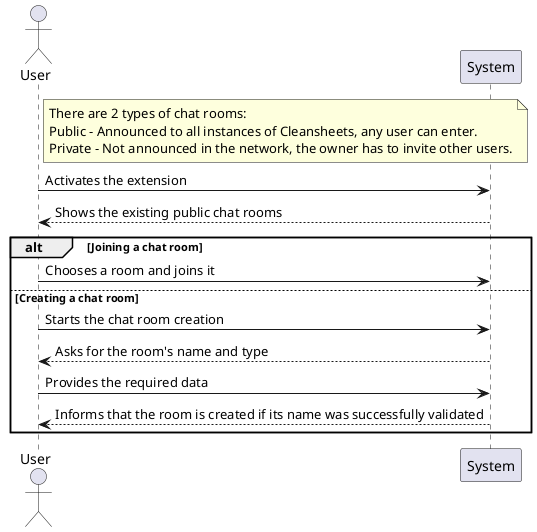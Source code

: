@startuml ipc_05_3_flow.png
actor User

note right of User
    There are 2 types of chat rooms:
    Public - Announced to all instances of Cleansheets, any user can enter.
    Private - Not announced in the network, the owner has to invite other users.
end note

User -> System: Activates the extension
System --> User: Shows the existing public chat rooms
alt Joining a chat room
    User -> System: Chooses a room and joins it
else Creating a chat room
    User -> System: Starts the chat room creation
    System --> User: Asks for the room's name and type
    User -> System: Provides the required data
    System --> User: Informs that the room is created if its name was successfully validated
end

@enduml